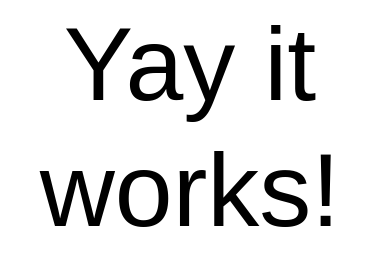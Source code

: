 <mxfile version="22.0.8" type="github">
  <diagram name="Page-1" id="XYrzflARZwRtqfOlGOkY">
    <mxGraphModel dx="1050" dy="530" grid="1" gridSize="10" guides="1" tooltips="1" connect="1" arrows="1" fold="1" page="1" pageScale="1" pageWidth="850" pageHeight="1100" math="0" shadow="0">
      <root>
        <mxCell id="0" />
        <mxCell id="1" parent="0" />
        <mxCell id="wjIhLSY2ujiyflDLGEPN-2" value="Yay it works!" style="text;html=1;strokeColor=none;fillColor=none;align=center;verticalAlign=middle;whiteSpace=wrap;rounded=0;fontSize=52;" vertex="1" parent="1">
          <mxGeometry x="300" y="200" width="190" height="90" as="geometry" />
        </mxCell>
      </root>
    </mxGraphModel>
  </diagram>
</mxfile>

